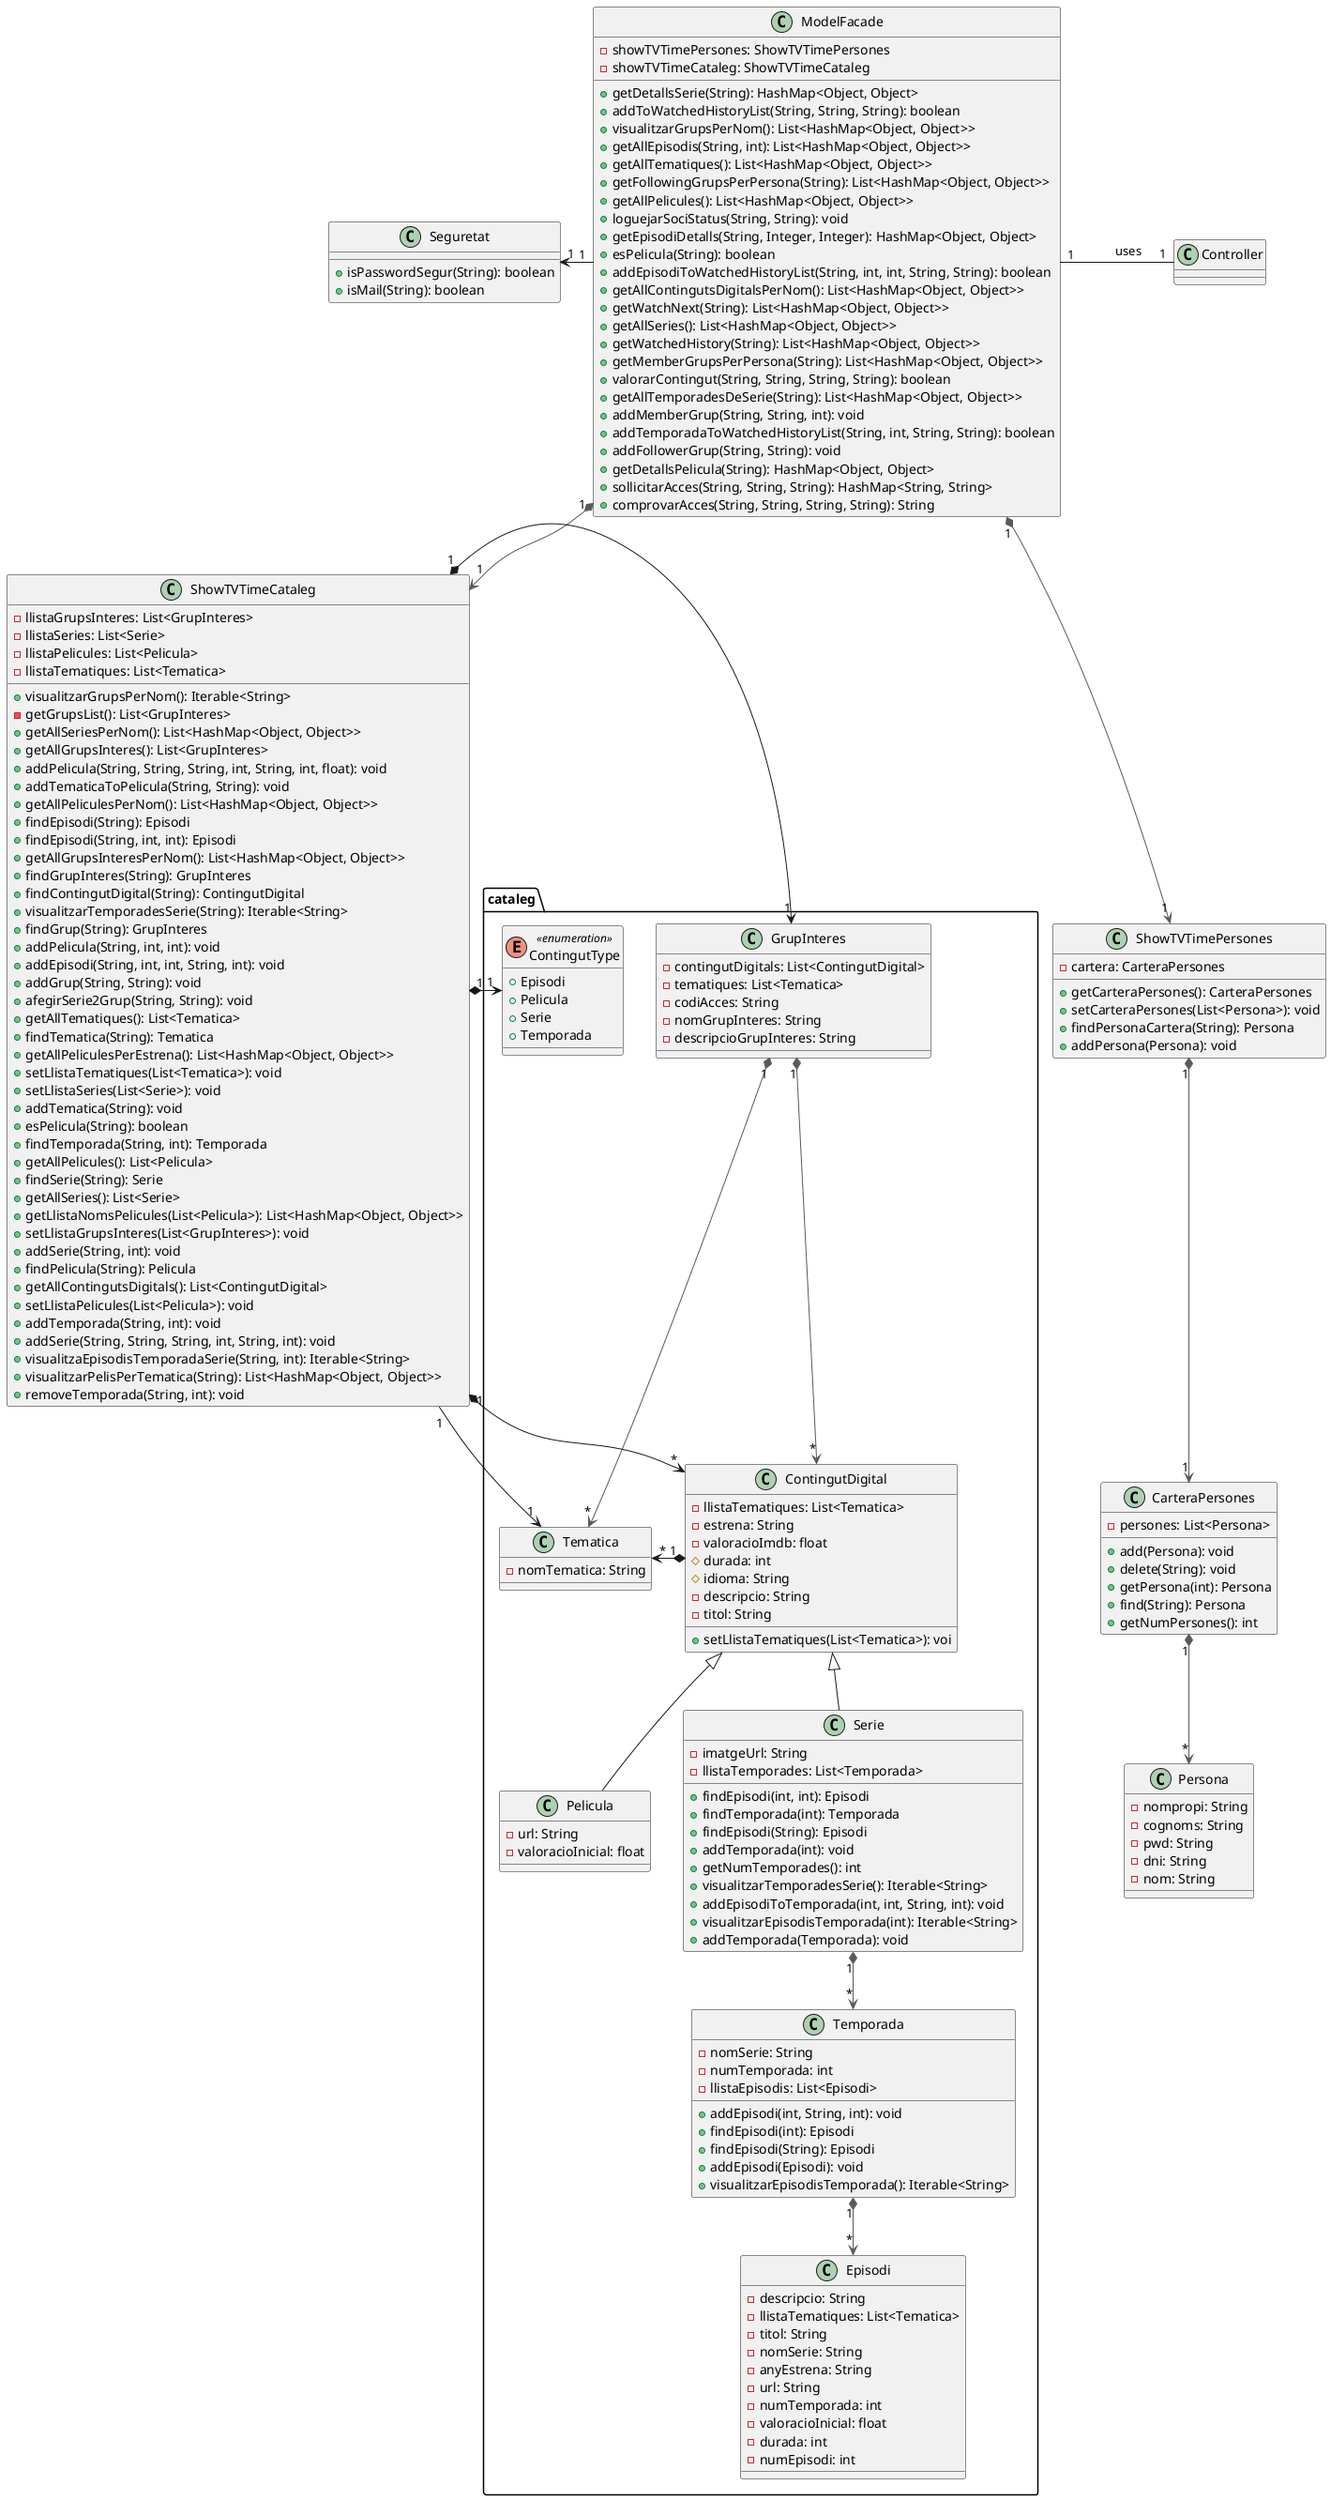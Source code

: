 @startuml

top to bottom direction


class CarteraPersones {
  - persones: List<Persona>
  + add(Persona): void
  + delete(String): void
  + getPersona(int): Persona
  + find(String): Persona
  + getNumPersones(): int
}
class ModelFacade {
  - showTVTimePersones: ShowTVTimePersones
  - showTVTimeCataleg: ShowTVTimeCataleg
  + getDetallsSerie(String): HashMap<Object, Object>
  + addToWatchedHistoryList(String, String, String): boolean
  + visualitzarGrupsPerNom(): List<HashMap<Object, Object>>
  + getAllEpisodis(String, int): List<HashMap<Object, Object>>
  + getAllTematiques(): List<HashMap<Object, Object>>
  + getFollowingGrupsPerPersona(String): List<HashMap<Object, Object>>
  + getAllPelicules(): List<HashMap<Object, Object>>
  + loguejarSociStatus(String, String): void
  + getEpisodiDetalls(String, Integer, Integer): HashMap<Object, Object>
  + esPelicula(String): boolean
  + addEpisodiToWatchedHistoryList(String, int, int, String, String): boolean
  + getAllContingutsDigitalsPerNom(): List<HashMap<Object, Object>>
  + getWatchNext(String): List<HashMap<Object, Object>>
  + getAllSeries(): List<HashMap<Object, Object>>
  + getWatchedHistory(String): List<HashMap<Object, Object>>
  + getMemberGrupsPerPersona(String): List<HashMap<Object, Object>>
  + valorarContingut(String, String, String, String): boolean
  + getAllTemporadesDeSerie(String): List<HashMap<Object, Object>>
  + addMemberGrup(String, String, int): void
  + addTemporadaToWatchedHistoryList(String, int, String, String): boolean
  + addFollowerGrup(String, String): void
  + getDetallsPelicula(String): HashMap<Object, Object>
  + sollicitarAcces(String, String, String): HashMap<String, String>
  + comprovarAcces(String, String, String, String): String
}
class Persona {
  - nompropi: String
  - cognoms: String
  - pwd: String
  - dni: String
  - nom: String
}
class Seguretat {
  + isPasswordSegur(String): boolean
  + isMail(String): boolean
}
class ShowTVTimeCataleg {
  - llistaGrupsInteres: List<GrupInteres>
  - llistaSeries: List<Serie>
  - llistaPelicules: List<Pelicula>
  - llistaTematiques: List<Tematica>
  + visualitzarGrupsPerNom(): Iterable<String>
  - getGrupsList(): List<GrupInteres>
  + getAllSeriesPerNom(): List<HashMap<Object, Object>>
  + getAllGrupsInteres(): List<GrupInteres>
  + addPelicula(String, String, String, int, String, int, float): void
  + addTematicaToPelicula(String, String): void
  + getAllPeliculesPerNom(): List<HashMap<Object, Object>>
  + findEpisodi(String): Episodi
  + findEpisodi(String, int, int): Episodi
  + getAllGrupsInteresPerNom(): List<HashMap<Object, Object>>
  + findGrupInteres(String): GrupInteres
  + findContingutDigital(String): ContingutDigital
  + visualitzarTemporadesSerie(String): Iterable<String>
  + findGrup(String): GrupInteres
  + addPelicula(String, int, int): void
  + addEpisodi(String, int, int, String, int): void
  + addGrup(String, String): void
  + afegirSerie2Grup(String, String): void
  + getAllTematiques(): List<Tematica>
  + findTematica(String): Tematica
  + getAllPeliculesPerEstrena(): List<HashMap<Object, Object>>
  + setLlistaTematiques(List<Tematica>): void
  + setLlistaSeries(List<Serie>): void
  + addTematica(String): void
  + esPelicula(String): boolean
  + findTemporada(String, int): Temporada
  + getAllPelicules(): List<Pelicula>
  + findSerie(String): Serie
  + getAllSeries(): List<Serie>
  + getLlistaNomsPelicules(List<Pelicula>): List<HashMap<Object, Object>>
  + setLlistaGrupsInteres(List<GrupInteres>): void
  + addSerie(String, int): void
  + findPelicula(String): Pelicula
  + getAllContingutsDigitals(): List<ContingutDigital>
  + setLlistaPelicules(List<Pelicula>): void
  + addTemporada(String, int): void
  + addSerie(String, String, String, int, String, int): void
  + visualitzaEpisodisTemporadaSerie(String, int): Iterable<String>
  + visualitzarPelisPerTematica(String): List<HashMap<Object, Object>>
  + removeTemporada(String, int): void
}
class ShowTVTimePersones {
  - cartera: CarteraPersones
  + getCarteraPersones(): CarteraPersones
  + setCarteraPersones(List<Persona>): void
  + findPersonaCartera(String): Persona
  + addPersona(Persona): void
}



enum cataleg.ContingutType << enumeration >> {
  + Episodi
  + Pelicula
  + Serie
  + Temporada
}
class cataleg.ContingutDigital {
  - llistaTematiques: List<Tematica>
  - estrena: String
  - valoracioImdb: float
  # durada: int
  # idioma: String
  - descripcio: String
  - titol: String
  + setLlistaTematiques(List<Tematica>): voi
}
class cataleg.Episodi {
  - descripcio: String
  - llistaTematiques: List<Tematica>
  - titol: String
  - nomSerie: String
  - anyEstrena: String
  - url: String
  - numTemporada: int
  - valoracioInicial: float
  - durada: int
  - numEpisodi: int

}
class cataleg.GrupInteres {
  - contingutDigitals: List<ContingutDigital>
  - tematiques: List<Tematica>
  - codiAcces: String
  - nomGrupInteres: String
  - descripcioGrupInteres: String
}
class cataleg.Pelicula {
  - url: String
  - valoracioInicial: float
}
class cataleg.Serie {
  - imatgeUrl: String
  - llistaTemporades: List<Temporada>
  + findEpisodi(int, int): Episodi
  + findTemporada(int): Temporada
  + findEpisodi(String): Episodi
  + addTemporada(int): void
  + getNumTemporades(): int
  + visualitzarTemporadesSerie(): Iterable<String>
  + addEpisodiToTemporada(int, int, String, int): void
  + visualitzarEpisodisTemporada(int): Iterable<String>
  + addTemporada(Temporada): void
}
class cataleg.Tematica {
  - nomTematica: String
}
class cataleg.Temporada {
  - nomSerie: String
  - numTemporada: int
  - llistaEpisodis: List<Episodi>
  + addEpisodi(int, String, int): void
  + findEpisodi(int): Episodi
  + findEpisodi(String): Episodi
  + addEpisodi(Episodi): void
  + visualitzarEpisodisTemporada(): Iterable<String>
}

cataleg.ContingutDigital "1" *-left-> "*" cataleg.Tematica
cataleg.GrupInteres      "1" *-[#595959,plain]-> "*" cataleg.ContingutDigital
cataleg.GrupInteres      "1" *-[#595959,plain]-> "*" cataleg.Tematica
cataleg.Pelicula          -up-^  cataleg.ContingutDigital
cataleg.Serie             -up-^  cataleg.ContingutDigital
cataleg.Serie            "1" *-[#595959,plain]-> "*" cataleg.Temporada
cataleg.Temporada        "1" *-[#595959,plain]-> "*" cataleg.Episodi


CarteraPersones    "1" *-[#595959,plain]-> "*" Persona
ModelFacade        "1" *-[#595959,plain]-> "1" ShowTVTimeCataleg
ModelFacade        "1" *-[#595959,plain]-> "1" ShowTVTimePersones
ModelFacade        "1" -left-> "1" Seguretat
ShowTVTimePersones "1" *-[#595959,plain]-> "1" CarteraPersones
ShowTVTimeCataleg "1" *-left->"*" cataleg.ContingutDigital
ShowTVTimeCataleg "1" *-left->"1" cataleg.ContingutType
ShowTVTimeCataleg "1" *-left->"1" cataleg.GrupInteres
ShowTVTimeCataleg "1" -->"1" cataleg.Tematica

Controller "1"--left--"1" ModelFacade: "            uses     "

@enduml
